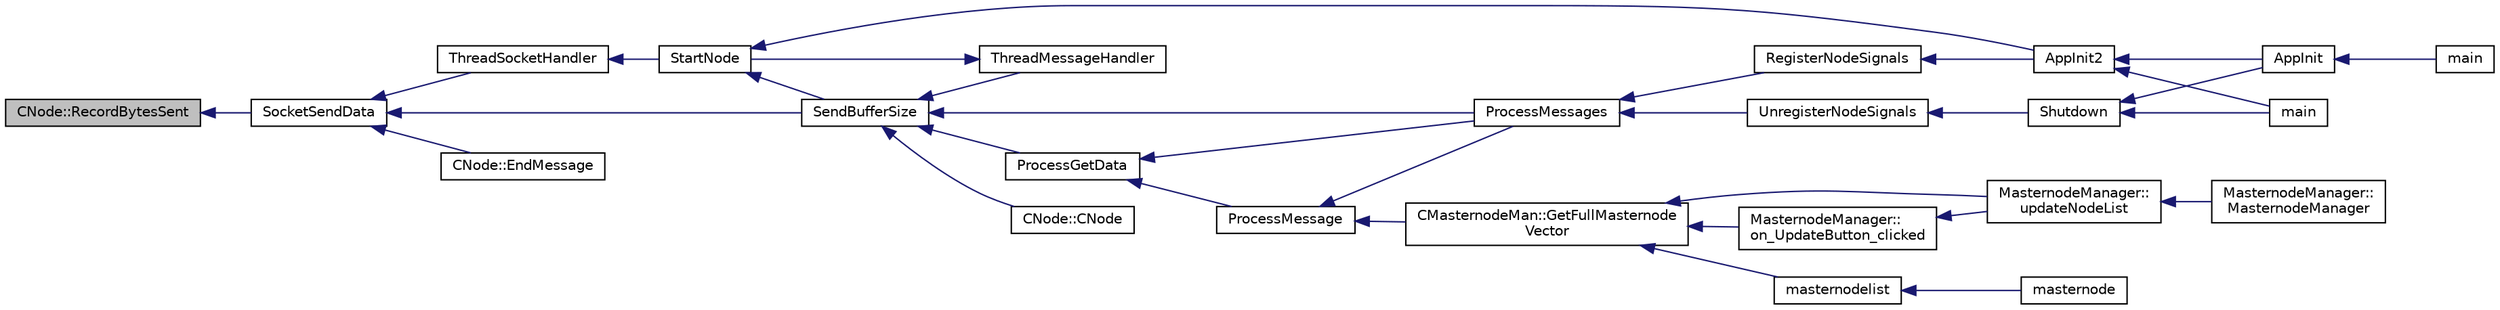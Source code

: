 digraph "CNode::RecordBytesSent"
{
  edge [fontname="Helvetica",fontsize="10",labelfontname="Helvetica",labelfontsize="10"];
  node [fontname="Helvetica",fontsize="10",shape=record];
  rankdir="LR";
  Node973 [label="CNode::RecordBytesSent",height=0.2,width=0.4,color="black", fillcolor="grey75", style="filled", fontcolor="black"];
  Node973 -> Node974 [dir="back",color="midnightblue",fontsize="10",style="solid",fontname="Helvetica"];
  Node974 [label="SocketSendData",height=0.2,width=0.4,color="black", fillcolor="white", style="filled",URL="$d7/d97/net_8h.html#aff6b7f2f213ce1e8d3aea65c41c99cb8"];
  Node974 -> Node975 [dir="back",color="midnightblue",fontsize="10",style="solid",fontname="Helvetica"];
  Node975 [label="ThreadSocketHandler",height=0.2,width=0.4,color="black", fillcolor="white", style="filled",URL="$dd/d84/net_8cpp.html#aa1111c12121e039bbd8eedb556e4514a"];
  Node975 -> Node976 [dir="back",color="midnightblue",fontsize="10",style="solid",fontname="Helvetica"];
  Node976 [label="StartNode",height=0.2,width=0.4,color="black", fillcolor="white", style="filled",URL="$d7/d97/net_8h.html#a9396d8054e8f74959e9391871aaddde0"];
  Node976 -> Node977 [dir="back",color="midnightblue",fontsize="10",style="solid",fontname="Helvetica"];
  Node977 [label="AppInit2",height=0.2,width=0.4,color="black", fillcolor="white", style="filled",URL="$d8/dc0/init_8h.html#a1a4c1bfbf6ba1db77e988b89b9cadfd3",tooltip="Initialize ion. "];
  Node977 -> Node978 [dir="back",color="midnightblue",fontsize="10",style="solid",fontname="Helvetica"];
  Node978 [label="AppInit",height=0.2,width=0.4,color="black", fillcolor="white", style="filled",URL="$d4/d35/iond_8cpp.html#ac59316b767e6984e1285f0531275286b"];
  Node978 -> Node979 [dir="back",color="midnightblue",fontsize="10",style="solid",fontname="Helvetica"];
  Node979 [label="main",height=0.2,width=0.4,color="black", fillcolor="white", style="filled",URL="$d4/d35/iond_8cpp.html#a0ddf1224851353fc92bfbff6f499fa97"];
  Node977 -> Node980 [dir="back",color="midnightblue",fontsize="10",style="solid",fontname="Helvetica"];
  Node980 [label="main",height=0.2,width=0.4,color="black", fillcolor="white", style="filled",URL="$d5/d2d/ion_8cpp.html#a0ddf1224851353fc92bfbff6f499fa97"];
  Node976 -> Node981 [dir="back",color="midnightblue",fontsize="10",style="solid",fontname="Helvetica"];
  Node981 [label="SendBufferSize",height=0.2,width=0.4,color="black", fillcolor="white", style="filled",URL="$d7/d97/net_8h.html#a13f289d6233bd32b78a38793f76bdccb"];
  Node981 -> Node982 [dir="back",color="midnightblue",fontsize="10",style="solid",fontname="Helvetica"];
  Node982 [label="ProcessGetData",height=0.2,width=0.4,color="black", fillcolor="white", style="filled",URL="$df/d0a/main_8cpp.html#a3be415b83ecfe1f4215e0bd28c3b1eec"];
  Node982 -> Node983 [dir="back",color="midnightblue",fontsize="10",style="solid",fontname="Helvetica"];
  Node983 [label="ProcessMessage",height=0.2,width=0.4,color="black", fillcolor="white", style="filled",URL="$df/d0a/main_8cpp.html#a8ba92b1a4bce3c835e887a9073d17d8e"];
  Node983 -> Node984 [dir="back",color="midnightblue",fontsize="10",style="solid",fontname="Helvetica"];
  Node984 [label="ProcessMessages",height=0.2,width=0.4,color="black", fillcolor="white", style="filled",URL="$d4/dbf/main_8h.html#a196f9318f02448b85b28d612698934fd"];
  Node984 -> Node985 [dir="back",color="midnightblue",fontsize="10",style="solid",fontname="Helvetica"];
  Node985 [label="RegisterNodeSignals",height=0.2,width=0.4,color="black", fillcolor="white", style="filled",URL="$d4/dbf/main_8h.html#ab02615ff65f91d69f8d786ec900baa8a",tooltip="Register with a network node to receive its signals. "];
  Node985 -> Node977 [dir="back",color="midnightblue",fontsize="10",style="solid",fontname="Helvetica"];
  Node984 -> Node986 [dir="back",color="midnightblue",fontsize="10",style="solid",fontname="Helvetica"];
  Node986 [label="UnregisterNodeSignals",height=0.2,width=0.4,color="black", fillcolor="white", style="filled",URL="$d4/dbf/main_8h.html#a3ef0cc6e9d9d6435ee2a5569244d6ebd",tooltip="Unregister a network node. "];
  Node986 -> Node987 [dir="back",color="midnightblue",fontsize="10",style="solid",fontname="Helvetica"];
  Node987 [label="Shutdown",height=0.2,width=0.4,color="black", fillcolor="white", style="filled",URL="$d8/dc0/init_8h.html#ac5f038c2b480cf9ef5e19e3eba8dbaf9"];
  Node987 -> Node978 [dir="back",color="midnightblue",fontsize="10",style="solid",fontname="Helvetica"];
  Node987 -> Node980 [dir="back",color="midnightblue",fontsize="10",style="solid",fontname="Helvetica"];
  Node983 -> Node988 [dir="back",color="midnightblue",fontsize="10",style="solid",fontname="Helvetica"];
  Node988 [label="CMasternodeMan::GetFullMasternode\lVector",height=0.2,width=0.4,color="black", fillcolor="white", style="filled",URL="$dc/d6b/class_c_masternode_man.html#ab39e213a7601e1bef2eba1d5d63206f5"];
  Node988 -> Node989 [dir="back",color="midnightblue",fontsize="10",style="solid",fontname="Helvetica"];
  Node989 [label="MasternodeManager::\lupdateNodeList",height=0.2,width=0.4,color="black", fillcolor="white", style="filled",URL="$d9/d70/class_masternode_manager.html#a5485a8bd6ccf673027165cc1207dfae9"];
  Node989 -> Node990 [dir="back",color="midnightblue",fontsize="10",style="solid",fontname="Helvetica"];
  Node990 [label="MasternodeManager::\lMasternodeManager",height=0.2,width=0.4,color="black", fillcolor="white", style="filled",URL="$d9/d70/class_masternode_manager.html#ad18cb99065e056e6b791e2356de826bf"];
  Node988 -> Node991 [dir="back",color="midnightblue",fontsize="10",style="solid",fontname="Helvetica"];
  Node991 [label="MasternodeManager::\lon_UpdateButton_clicked",height=0.2,width=0.4,color="black", fillcolor="white", style="filled",URL="$d9/d70/class_masternode_manager.html#ae8d07b4d869e3eb09fe1be445eff0430"];
  Node991 -> Node989 [dir="back",color="midnightblue",fontsize="10",style="solid",fontname="Helvetica"];
  Node988 -> Node992 [dir="back",color="midnightblue",fontsize="10",style="solid",fontname="Helvetica"];
  Node992 [label="masternodelist",height=0.2,width=0.4,color="black", fillcolor="white", style="filled",URL="$d5/d6b/rpcstashedsend_8cpp.html#a3a7ed7e37f21eb2912afc6e776f7236c"];
  Node992 -> Node993 [dir="back",color="midnightblue",fontsize="10",style="solid",fontname="Helvetica"];
  Node993 [label="masternode",height=0.2,width=0.4,color="black", fillcolor="white", style="filled",URL="$d5/d6b/rpcstashedsend_8cpp.html#a30609e443aeb47c29ed0878d16b1b5e1"];
  Node982 -> Node984 [dir="back",color="midnightblue",fontsize="10",style="solid",fontname="Helvetica"];
  Node981 -> Node984 [dir="back",color="midnightblue",fontsize="10",style="solid",fontname="Helvetica"];
  Node981 -> Node994 [dir="back",color="midnightblue",fontsize="10",style="solid",fontname="Helvetica"];
  Node994 [label="ThreadMessageHandler",height=0.2,width=0.4,color="black", fillcolor="white", style="filled",URL="$dd/d84/net_8cpp.html#a379b0d3521bdd62ac296f219d70c4e30"];
  Node994 -> Node976 [dir="back",color="midnightblue",fontsize="10",style="solid",fontname="Helvetica"];
  Node981 -> Node995 [dir="back",color="midnightblue",fontsize="10",style="solid",fontname="Helvetica"];
  Node995 [label="CNode::CNode",height=0.2,width=0.4,color="black", fillcolor="white", style="filled",URL="$d1/d64/class_c_node.html#a51556705550511146245b9fb2fec09c1"];
  Node974 -> Node981 [dir="back",color="midnightblue",fontsize="10",style="solid",fontname="Helvetica"];
  Node974 -> Node996 [dir="back",color="midnightblue",fontsize="10",style="solid",fontname="Helvetica"];
  Node996 [label="CNode::EndMessage",height=0.2,width=0.4,color="black", fillcolor="white", style="filled",URL="$d1/d64/class_c_node.html#af8d4b8c0f883afffcb62d906c31b2cdf"];
}
